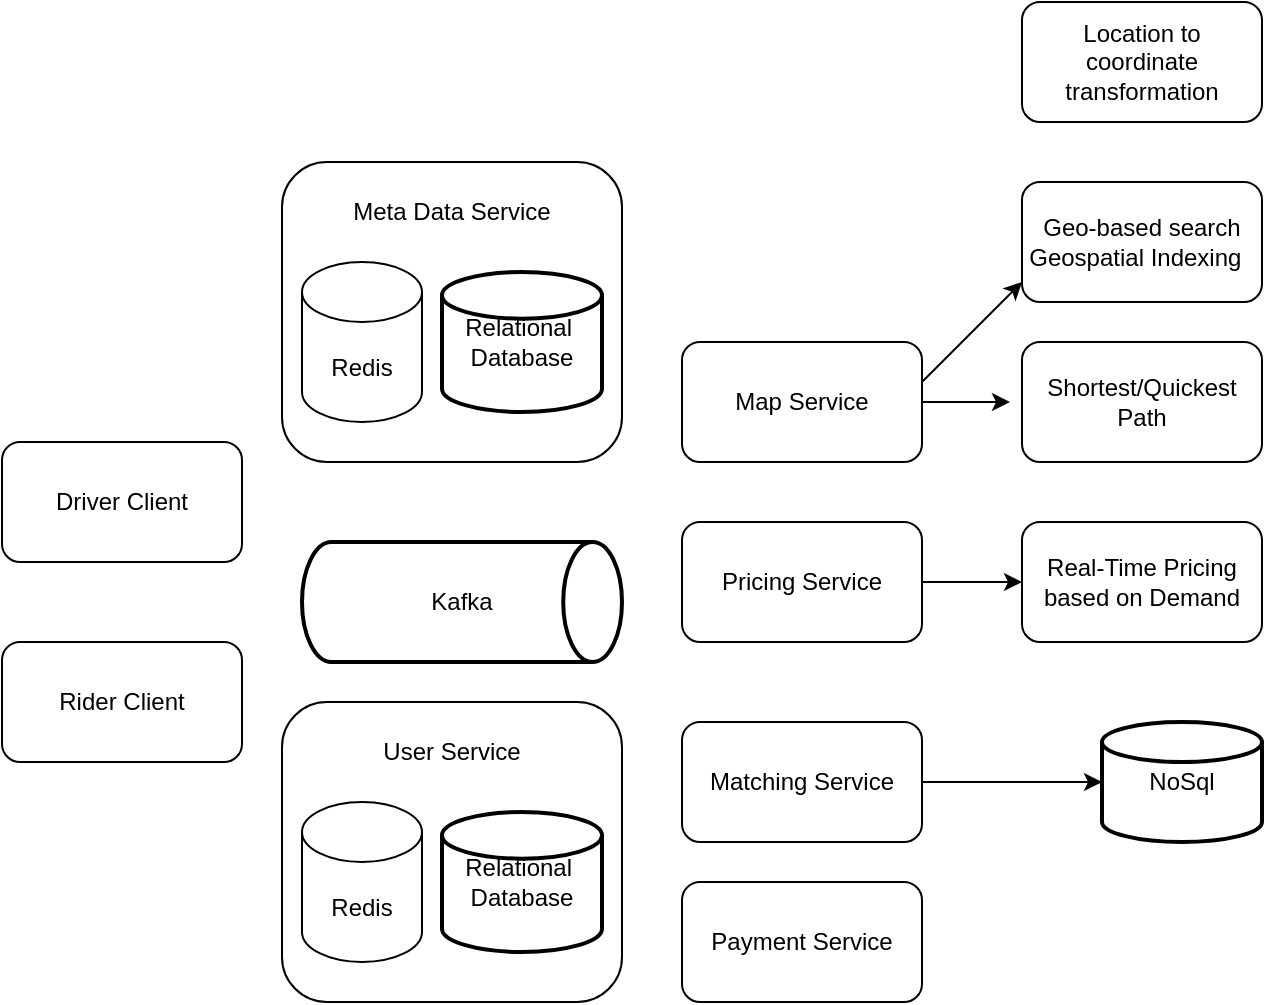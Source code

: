 <mxfile version="22.1.3" type="github">
  <diagram name="Page-1" id="Y6eKsyUqFfshavB-rKo6">
    <mxGraphModel dx="2074" dy="750" grid="1" gridSize="10" guides="1" tooltips="1" connect="1" arrows="1" fold="1" page="1" pageScale="1" pageWidth="850" pageHeight="1100" math="0" shadow="0">
      <root>
        <mxCell id="0" />
        <mxCell id="1" parent="0" />
        <mxCell id="VfOgpz1cqz4TCtgIjr0e-1" value="Driver Client" style="rounded=1;whiteSpace=wrap;html=1;" parent="1" vertex="1">
          <mxGeometry x="20" y="290" width="120" height="60" as="geometry" />
        </mxCell>
        <mxCell id="VfOgpz1cqz4TCtgIjr0e-2" value="Rider Client" style="rounded=1;whiteSpace=wrap;html=1;" parent="1" vertex="1">
          <mxGeometry x="20" y="390" width="120" height="60" as="geometry" />
        </mxCell>
        <mxCell id="VfOgpz1cqz4TCtgIjr0e-4" value="Map Service" style="rounded=1;whiteSpace=wrap;html=1;" parent="1" vertex="1">
          <mxGeometry x="360" y="240" width="120" height="60" as="geometry" />
        </mxCell>
        <mxCell id="VfOgpz1cqz4TCtgIjr0e-5" value="Pricing Service" style="rounded=1;whiteSpace=wrap;html=1;" parent="1" vertex="1">
          <mxGeometry x="360" y="330" width="120" height="60" as="geometry" />
        </mxCell>
        <mxCell id="VfOgpz1cqz4TCtgIjr0e-7" value="" style="endArrow=classic;html=1;rounded=0;" parent="1" edge="1">
          <mxGeometry width="50" height="50" relative="1" as="geometry">
            <mxPoint x="480" y="260" as="sourcePoint" />
            <mxPoint x="530" y="210" as="targetPoint" />
          </mxGeometry>
        </mxCell>
        <mxCell id="VfOgpz1cqz4TCtgIjr0e-8" value="Geo-based search&lt;br&gt;Geospatial Indexing&amp;nbsp;&amp;nbsp;" style="rounded=1;whiteSpace=wrap;html=1;" parent="1" vertex="1">
          <mxGeometry x="530" y="160" width="120" height="60" as="geometry" />
        </mxCell>
        <mxCell id="VfOgpz1cqz4TCtgIjr0e-9" value="Shortest/Quickest Path" style="rounded=1;whiteSpace=wrap;html=1;" parent="1" vertex="1">
          <mxGeometry x="530" y="240" width="120" height="60" as="geometry" />
        </mxCell>
        <mxCell id="VfOgpz1cqz4TCtgIjr0e-10" value="" style="endArrow=classic;html=1;rounded=0;exitX=1;exitY=0.5;exitDx=0;exitDy=0;entryX=-0.05;entryY=0.5;entryDx=0;entryDy=0;entryPerimeter=0;" parent="1" source="VfOgpz1cqz4TCtgIjr0e-4" target="VfOgpz1cqz4TCtgIjr0e-9" edge="1">
          <mxGeometry width="50" height="50" relative="1" as="geometry">
            <mxPoint x="670" y="430" as="sourcePoint" />
            <mxPoint x="720" y="380" as="targetPoint" />
          </mxGeometry>
        </mxCell>
        <mxCell id="VfOgpz1cqz4TCtgIjr0e-11" value="Real-Time Pricing based on Demand" style="rounded=1;whiteSpace=wrap;html=1;" parent="1" vertex="1">
          <mxGeometry x="530" y="330" width="120" height="60" as="geometry" />
        </mxCell>
        <mxCell id="VfOgpz1cqz4TCtgIjr0e-12" value="" style="endArrow=classic;html=1;rounded=0;exitX=1;exitY=0.5;exitDx=0;exitDy=0;entryX=0;entryY=0.5;entryDx=0;entryDy=0;" parent="1" source="VfOgpz1cqz4TCtgIjr0e-5" target="VfOgpz1cqz4TCtgIjr0e-11" edge="1">
          <mxGeometry width="50" height="50" relative="1" as="geometry">
            <mxPoint x="570" y="440" as="sourcePoint" />
            <mxPoint x="620" y="390" as="targetPoint" />
          </mxGeometry>
        </mxCell>
        <mxCell id="VfOgpz1cqz4TCtgIjr0e-13" value="Matching Service" style="rounded=1;whiteSpace=wrap;html=1;" parent="1" vertex="1">
          <mxGeometry x="360" y="430" width="120" height="60" as="geometry" />
        </mxCell>
        <mxCell id="VfOgpz1cqz4TCtgIjr0e-14" value="Payment Service" style="rounded=1;whiteSpace=wrap;html=1;" parent="1" vertex="1">
          <mxGeometry x="360" y="510" width="120" height="60" as="geometry" />
        </mxCell>
        <mxCell id="VfOgpz1cqz4TCtgIjr0e-15" value="Kafka" style="strokeWidth=2;html=1;shape=mxgraph.flowchart.direct_data;whiteSpace=wrap;" parent="1" vertex="1">
          <mxGeometry x="170" y="340" width="160" height="60" as="geometry" />
        </mxCell>
        <mxCell id="VfOgpz1cqz4TCtgIjr0e-17" value="NoSql" style="strokeWidth=2;html=1;shape=mxgraph.flowchart.database;whiteSpace=wrap;" parent="1" vertex="1">
          <mxGeometry x="570" y="430" width="80" height="60" as="geometry" />
        </mxCell>
        <mxCell id="VfOgpz1cqz4TCtgIjr0e-19" value="" style="rounded=1;whiteSpace=wrap;html=1;" parent="1" vertex="1">
          <mxGeometry x="160" y="150" width="170" height="150" as="geometry" />
        </mxCell>
        <mxCell id="VfOgpz1cqz4TCtgIjr0e-16" value="Relational&amp;nbsp;&lt;br&gt;Database" style="strokeWidth=2;html=1;shape=mxgraph.flowchart.database;whiteSpace=wrap;" parent="1" vertex="1">
          <mxGeometry x="240" y="205" width="80" height="70" as="geometry" />
        </mxCell>
        <mxCell id="VfOgpz1cqz4TCtgIjr0e-18" value="Redis" style="shape=cylinder3;whiteSpace=wrap;html=1;boundedLbl=1;backgroundOutline=1;size=15;" parent="1" vertex="1">
          <mxGeometry x="170" y="200" width="60" height="80" as="geometry" />
        </mxCell>
        <mxCell id="VfOgpz1cqz4TCtgIjr0e-20" value="Meta Data Service" style="text;html=1;strokeColor=none;fillColor=none;align=center;verticalAlign=middle;whiteSpace=wrap;rounded=0;" parent="1" vertex="1">
          <mxGeometry x="170" y="160" width="150" height="30" as="geometry" />
        </mxCell>
        <mxCell id="VfOgpz1cqz4TCtgIjr0e-21" value="" style="endArrow=classic;html=1;rounded=0;entryX=0;entryY=0.5;entryDx=0;entryDy=0;entryPerimeter=0;exitX=1;exitY=0.5;exitDx=0;exitDy=0;" parent="1" source="VfOgpz1cqz4TCtgIjr0e-13" target="VfOgpz1cqz4TCtgIjr0e-17" edge="1">
          <mxGeometry width="50" height="50" relative="1" as="geometry">
            <mxPoint x="270" y="580" as="sourcePoint" />
            <mxPoint x="320" y="530" as="targetPoint" />
          </mxGeometry>
        </mxCell>
        <mxCell id="VfOgpz1cqz4TCtgIjr0e-22" value="Location to coordinate transformation" style="rounded=1;whiteSpace=wrap;html=1;" parent="1" vertex="1">
          <mxGeometry x="530" y="70" width="120" height="60" as="geometry" />
        </mxCell>
        <mxCell id="6CocpNowR1pE_EUjfdPT-1" value="" style="rounded=1;whiteSpace=wrap;html=1;" vertex="1" parent="1">
          <mxGeometry x="160" y="420" width="170" height="150" as="geometry" />
        </mxCell>
        <mxCell id="6CocpNowR1pE_EUjfdPT-2" value="Relational&amp;nbsp;&lt;br&gt;Database" style="strokeWidth=2;html=1;shape=mxgraph.flowchart.database;whiteSpace=wrap;" vertex="1" parent="1">
          <mxGeometry x="240" y="475" width="80" height="70" as="geometry" />
        </mxCell>
        <mxCell id="6CocpNowR1pE_EUjfdPT-3" value="Redis" style="shape=cylinder3;whiteSpace=wrap;html=1;boundedLbl=1;backgroundOutline=1;size=15;" vertex="1" parent="1">
          <mxGeometry x="170" y="470" width="60" height="80" as="geometry" />
        </mxCell>
        <mxCell id="6CocpNowR1pE_EUjfdPT-4" value="User Service" style="text;html=1;strokeColor=none;fillColor=none;align=center;verticalAlign=middle;whiteSpace=wrap;rounded=0;" vertex="1" parent="1">
          <mxGeometry x="170" y="430" width="150" height="30" as="geometry" />
        </mxCell>
      </root>
    </mxGraphModel>
  </diagram>
</mxfile>
